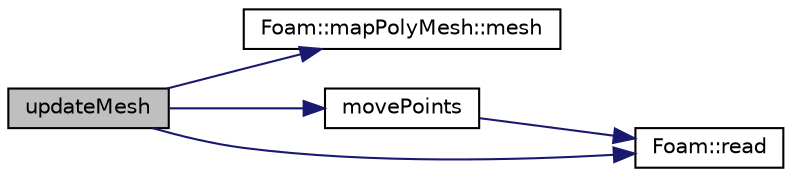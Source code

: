 digraph "updateMesh"
{
  bgcolor="transparent";
  edge [fontname="Helvetica",fontsize="10",labelfontname="Helvetica",labelfontsize="10"];
  node [fontname="Helvetica",fontsize="10",shape=record];
  rankdir="LR";
  Node437 [label="updateMesh",height=0.2,width=0.4,color="black", fillcolor="grey75", style="filled", fontcolor="black"];
  Node437 -> Node438 [color="midnightblue",fontsize="10",style="solid",fontname="Helvetica"];
  Node438 [label="Foam::mapPolyMesh::mesh",height=0.2,width=0.4,color="black",URL="$a28541.html#ae78c91f8ff731c07ccc4351d9fe861ba",tooltip="Return polyMesh. "];
  Node437 -> Node439 [color="midnightblue",fontsize="10",style="solid",fontname="Helvetica"];
  Node439 [label="movePoints",height=0.2,width=0.4,color="black",URL="$a24317.html#aa414dddde48d2a3eb6ac5df618faea9f",tooltip="Update for mesh point-motion. "];
  Node439 -> Node440 [color="midnightblue",fontsize="10",style="solid",fontname="Helvetica"];
  Node440 [label="Foam::read",height=0.2,width=0.4,color="black",URL="$a21851.html#a18efc6d016047ec7c6d5150d913d8c34"];
  Node437 -> Node440 [color="midnightblue",fontsize="10",style="solid",fontname="Helvetica"];
}
